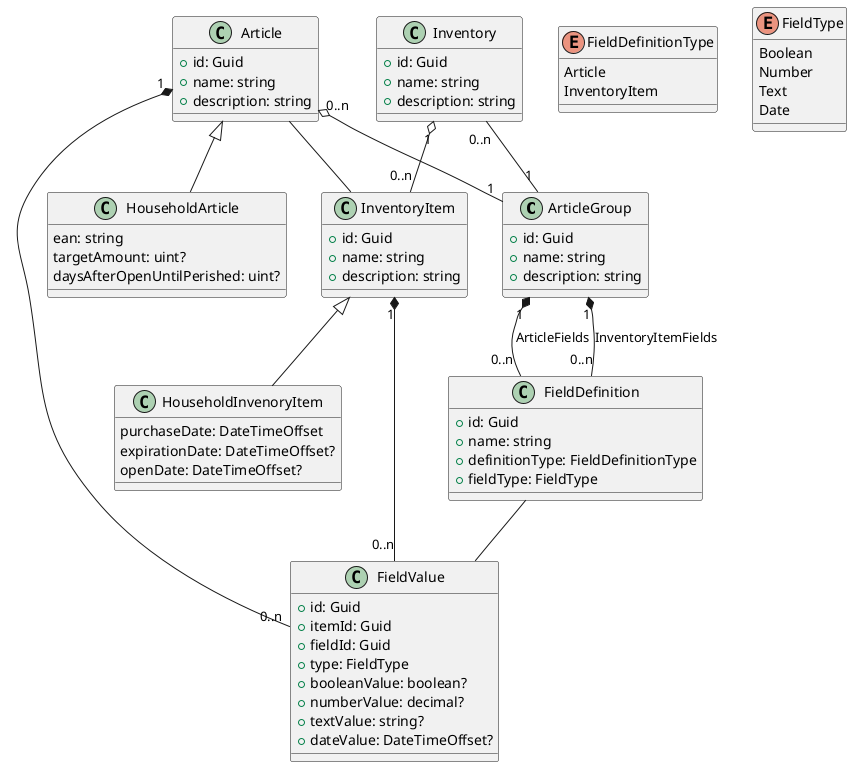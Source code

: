 @startuml Domain

class ArticleGroup {
  +id: Guid
  +name: string
  +description: string
}

enum FieldDefinitionType {
  Article
  InventoryItem
}

enum FieldType {
  Boolean
  Number
  Text
  Date
}

class FieldDefinition {
  +id: Guid
  +name: string
  +definitionType: FieldDefinitionType
  +fieldType: FieldType
}

class FieldValue {
  +id: Guid
  +itemId: Guid
  +fieldId: Guid
  +type: FieldType
  +booleanValue: boolean?
  +numberValue: decimal?
  +textValue: string?
  +dateValue: DateTimeOffset?
}

class Article {
  +id: Guid
  +name: string
  +description: string
}

class HouseholdArticle {
  ean: string
  targetAmount: uint?
  daysAfterOpenUntilPerished: uint?
}

class Inventory {
  +id: Guid
  +name: string
  +description: string
}

class InventoryItem {
  +id: Guid
  +name: string
  +description: string
}

class HouseholdInvenoryItem {
  purchaseDate: DateTimeOffset
  expirationDate: DateTimeOffset?
  openDate: DateTimeOffset?
}

ArticleGroup "1" *-- "0..n" FieldDefinition: ArticleFields
ArticleGroup "1" *-- "0..n" FieldDefinition: InventoryItemFields

Article "0..n" o-- "1" ArticleGroup
Article "1" *-- "0..n" FieldValue

Inventory "1" o-- "0..n" InventoryItem
InventoryItem "1" *-- "0..n" FieldValue

Inventory "0..n" -- "1" ArticleGroup
Article -- InventoryItem
FieldDefinition -- FieldValue

Article <|-- HouseholdArticle
InventoryItem <|-- HouseholdInvenoryItem

@enduml